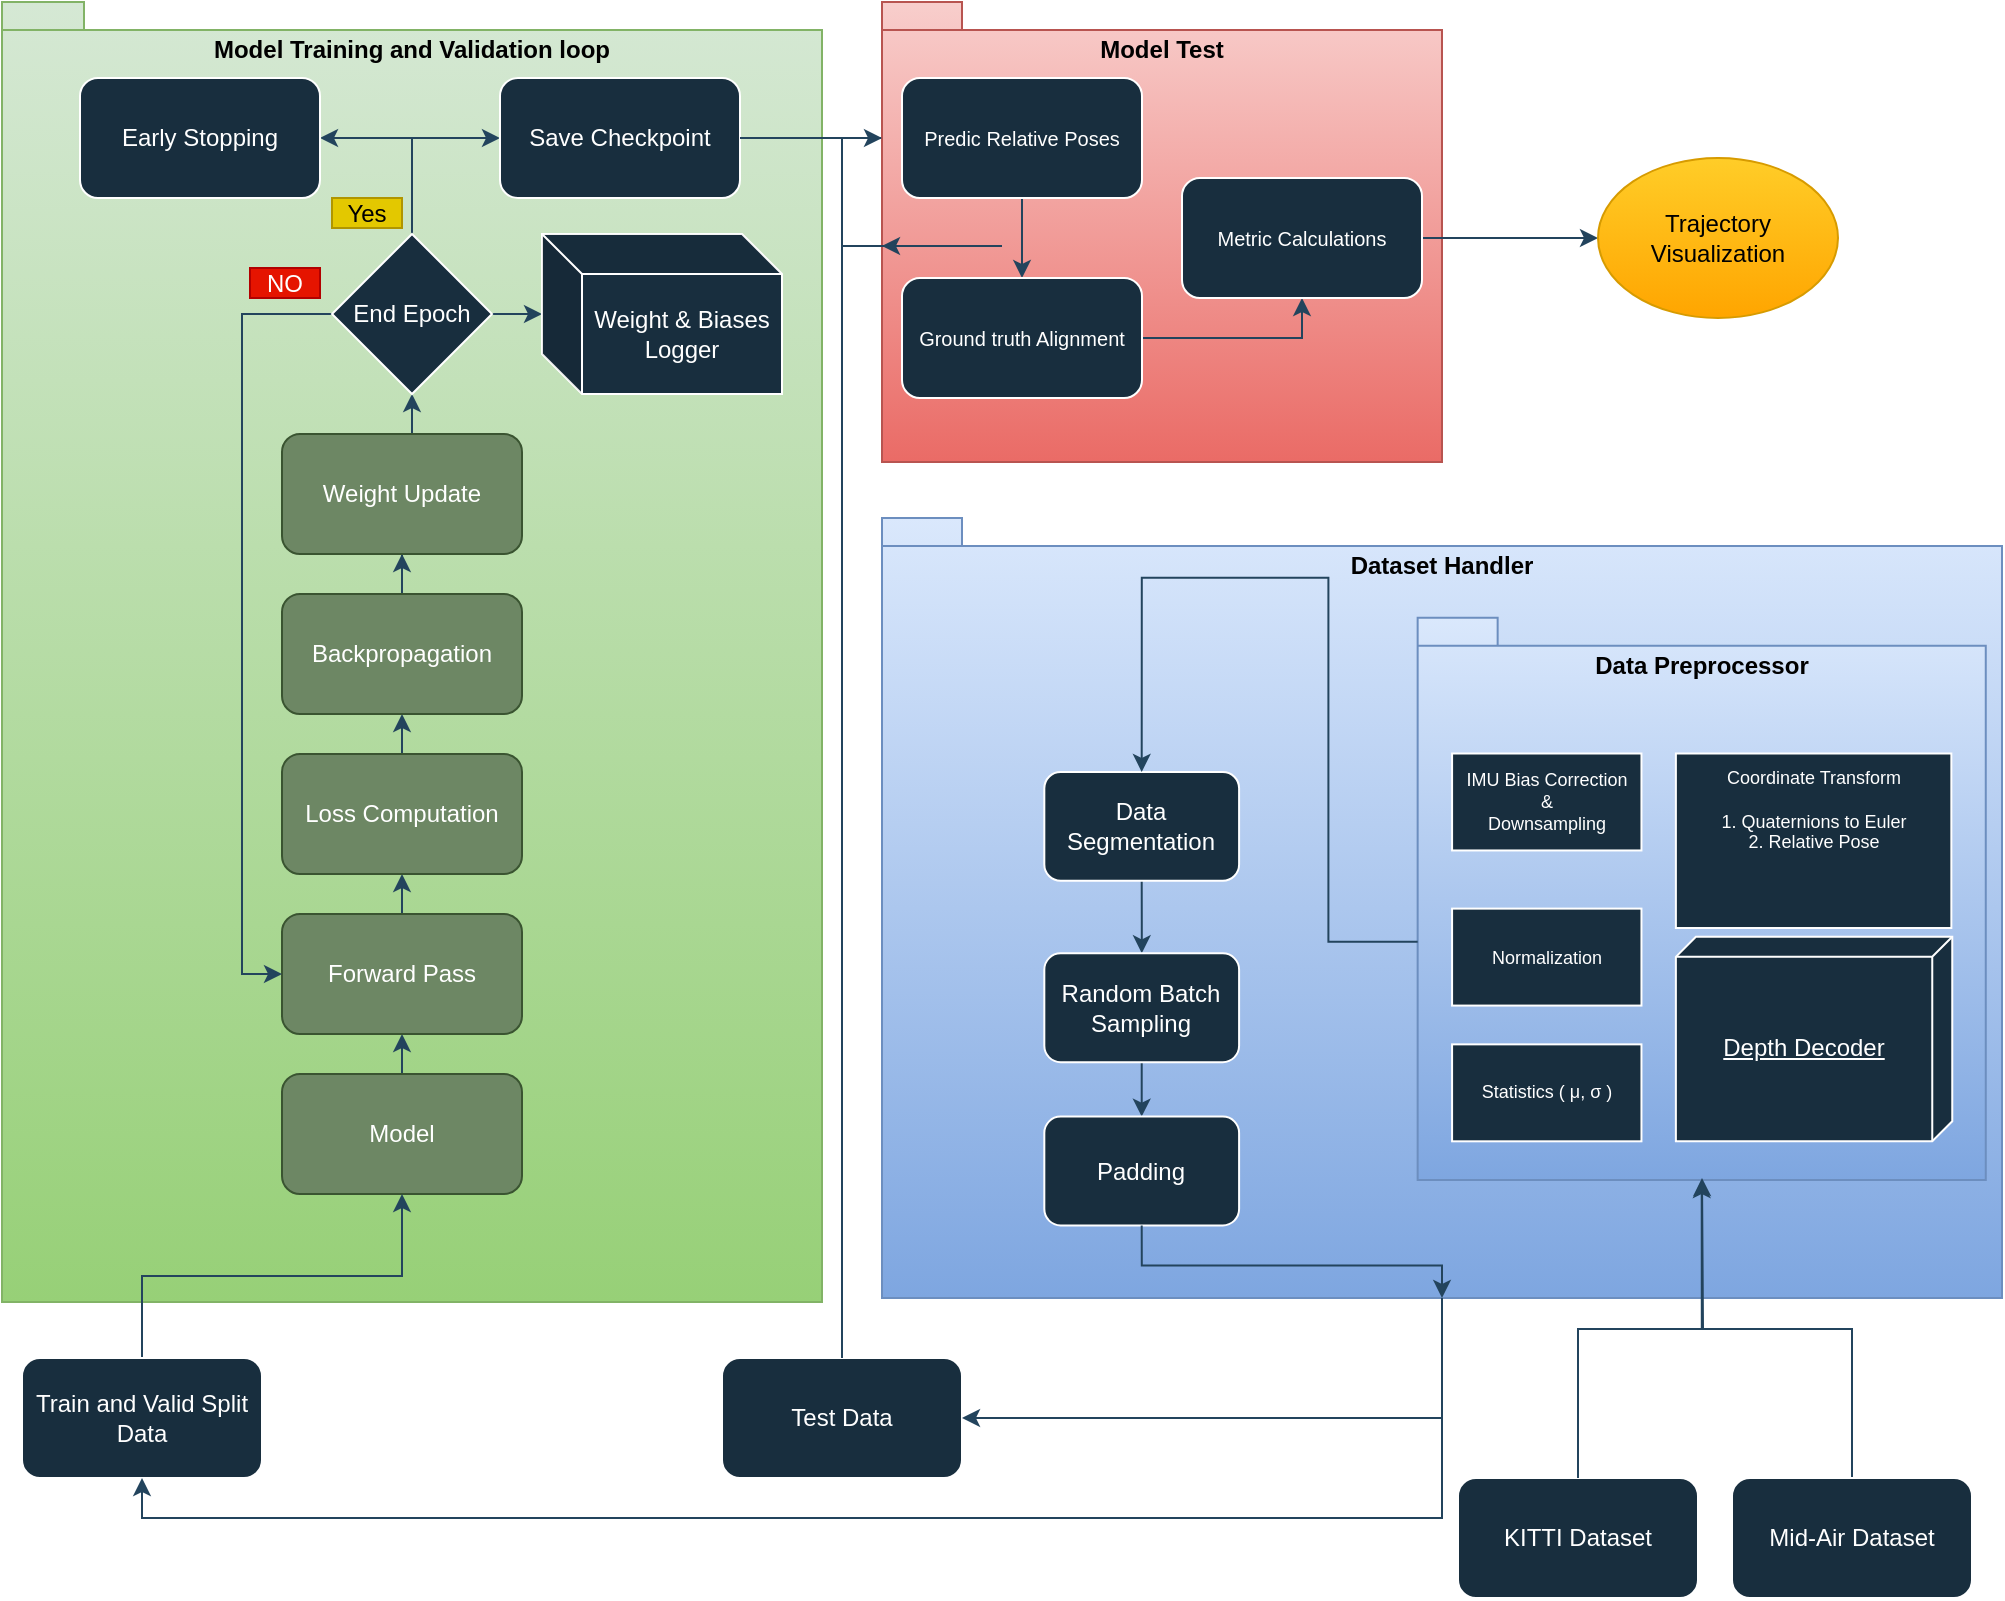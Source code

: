 <mxfile version="27.0.4">
  <diagram name="Page-1" id="cb0I5y7FxljxH4ByXgm0">
    <mxGraphModel dx="1426" dy="824" grid="1" gridSize="10" guides="1" tooltips="1" connect="1" arrows="1" fold="1" page="1" pageScale="1" pageWidth="1100" pageHeight="850" math="0" shadow="0">
      <root>
        <mxCell id="0" />
        <mxCell id="1" parent="0" />
        <mxCell id="O2Zdhxr6QXAhQVbzM1EF-78" value="" style="group" vertex="1" connectable="0" parent="1">
          <mxGeometry x="510" y="300" width="560" height="390" as="geometry" />
        </mxCell>
        <mxCell id="O2Zdhxr6QXAhQVbzM1EF-59" value="Dataset Handler" style="shape=folder;fontStyle=1;spacingTop=10;tabWidth=40;tabHeight=14;tabPosition=left;html=1;whiteSpace=wrap;strokeColor=#6c8ebf;fillColor=#dae8fc;verticalAlign=top;gradientColor=#7ea6e0;" vertex="1" parent="O2Zdhxr6QXAhQVbzM1EF-78">
          <mxGeometry width="560" height="390" as="geometry" />
        </mxCell>
        <mxCell id="O2Zdhxr6QXAhQVbzM1EF-58" value="" style="group" vertex="1" connectable="0" parent="O2Zdhxr6QXAhQVbzM1EF-78">
          <mxGeometry x="267.826" y="49.884" width="284.058" height="281.163" as="geometry" />
        </mxCell>
        <mxCell id="O2Zdhxr6QXAhQVbzM1EF-52" value="Data Preprocessor" style="shape=folder;fontStyle=1;spacingTop=10;tabWidth=40;tabHeight=14;tabPosition=left;html=1;whiteSpace=wrap;strokeColor=#6c8ebf;fillColor=#dae8fc;labelPosition=center;verticalLabelPosition=middle;align=center;verticalAlign=top;gradientColor=#7ea6e0;" vertex="1" parent="O2Zdhxr6QXAhQVbzM1EF-58">
          <mxGeometry width="284.058" height="281.163" as="geometry" />
        </mxCell>
        <mxCell id="O2Zdhxr6QXAhQVbzM1EF-53" value="IMU Bias Correction&lt;div&gt;&amp;amp;&lt;/div&gt;&lt;div&gt;Downsampling&lt;/div&gt;" style="html=1;whiteSpace=wrap;strokeColor=#FFFFFF;fontColor=#FFFFFF;fillColor=#182E3E;fontSize=9;" vertex="1" parent="O2Zdhxr6QXAhQVbzM1EF-58">
          <mxGeometry x="17.216" y="67.867" width="94.686" height="48.476" as="geometry" />
        </mxCell>
        <mxCell id="O2Zdhxr6QXAhQVbzM1EF-54" value="Normalization" style="html=1;whiteSpace=wrap;strokeColor=#FFFFFF;fontColor=#FFFFFF;fillColor=#182E3E;fontSize=9;" vertex="1" parent="O2Zdhxr6QXAhQVbzM1EF-58">
          <mxGeometry x="17.216" y="145.429" width="94.686" height="48.476" as="geometry" />
        </mxCell>
        <mxCell id="O2Zdhxr6QXAhQVbzM1EF-55" value="Statistics ( μ, σ )" style="html=1;whiteSpace=wrap;strokeColor=#FFFFFF;fontColor=#FFFFFF;fillColor=#182E3E;fontSize=9;" vertex="1" parent="O2Zdhxr6QXAhQVbzM1EF-58">
          <mxGeometry x="17.216" y="213.296" width="94.686" height="48.476" as="geometry" />
        </mxCell>
        <mxCell id="O2Zdhxr6QXAhQVbzM1EF-56" value="Coordinate Transform&lt;div&gt;&lt;br&gt;&lt;/div&gt;&lt;div&gt;1. Quaternions to Euler&lt;/div&gt;&lt;div&gt;2. Relative Pose&lt;/div&gt;" style="html=1;whiteSpace=wrap;strokeColor=#FFFFFF;fontColor=#FFFFFF;fillColor=#182E3E;verticalAlign=top;align=center;fontSize=9;" vertex="1" parent="O2Zdhxr6QXAhQVbzM1EF-58">
          <mxGeometry x="129.117" y="67.865" width="137.725" height="87.257" as="geometry" />
        </mxCell>
        <mxCell id="O2Zdhxr6QXAhQVbzM1EF-60" value="Depth Decoder" style="verticalAlign=middle;align=center;spacingTop=8;spacingLeft=2;spacingRight=12;shape=cube;size=10;direction=south;fontStyle=4;html=1;whiteSpace=wrap;strokeColor=#FFFFFF;fontColor=#FFFFFF;fillColor=#182E3E;" vertex="1" parent="O2Zdhxr6QXAhQVbzM1EF-58">
          <mxGeometry x="129.116" y="159.53" width="138.19" height="102.241" as="geometry" />
        </mxCell>
        <mxCell id="O2Zdhxr6QXAhQVbzM1EF-75" style="edgeStyle=orthogonalEdgeStyle;rounded=0;orthogonalLoop=1;jettySize=auto;html=1;exitX=0.5;exitY=1;exitDx=0;exitDy=0;strokeColor=#23445D;" edge="1" parent="O2Zdhxr6QXAhQVbzM1EF-78" source="O2Zdhxr6QXAhQVbzM1EF-72" target="O2Zdhxr6QXAhQVbzM1EF-73">
          <mxGeometry relative="1" as="geometry" />
        </mxCell>
        <mxCell id="O2Zdhxr6QXAhQVbzM1EF-72" value="Data Segmentation" style="rounded=1;whiteSpace=wrap;html=1;strokeColor=#FFFFFF;fontColor=#FFFFFF;fillColor=#182E3E;" vertex="1" parent="O2Zdhxr6QXAhQVbzM1EF-78">
          <mxGeometry x="81.159" y="126.977" width="97.391" height="54.419" as="geometry" />
        </mxCell>
        <mxCell id="O2Zdhxr6QXAhQVbzM1EF-77" style="edgeStyle=orthogonalEdgeStyle;rounded=0;orthogonalLoop=1;jettySize=auto;html=1;exitX=0.5;exitY=1;exitDx=0;exitDy=0;entryX=0.5;entryY=0;entryDx=0;entryDy=0;strokeColor=#23445D;" edge="1" parent="O2Zdhxr6QXAhQVbzM1EF-78" source="O2Zdhxr6QXAhQVbzM1EF-73" target="O2Zdhxr6QXAhQVbzM1EF-76">
          <mxGeometry relative="1" as="geometry" />
        </mxCell>
        <mxCell id="O2Zdhxr6QXAhQVbzM1EF-73" value="Random Batch Sampling" style="rounded=1;whiteSpace=wrap;html=1;strokeColor=#FFFFFF;fontColor=#FFFFFF;fillColor=#182E3E;" vertex="1" parent="O2Zdhxr6QXAhQVbzM1EF-78">
          <mxGeometry x="81.159" y="217.674" width="97.391" height="54.419" as="geometry" />
        </mxCell>
        <mxCell id="O2Zdhxr6QXAhQVbzM1EF-74" style="edgeStyle=orthogonalEdgeStyle;rounded=0;orthogonalLoop=1;jettySize=auto;html=1;exitX=0;exitY=0;exitDx=0;exitDy=162;exitPerimeter=0;entryX=0.5;entryY=0;entryDx=0;entryDy=0;strokeColor=#23445D;" edge="1" parent="O2Zdhxr6QXAhQVbzM1EF-78" source="O2Zdhxr6QXAhQVbzM1EF-52" target="O2Zdhxr6QXAhQVbzM1EF-72">
          <mxGeometry relative="1" as="geometry" />
        </mxCell>
        <mxCell id="O2Zdhxr6QXAhQVbzM1EF-76" value="Padding" style="rounded=1;whiteSpace=wrap;html=1;strokeColor=#FFFFFF;fontColor=#FFFFFF;fillColor=#182E3E;" vertex="1" parent="O2Zdhxr6QXAhQVbzM1EF-78">
          <mxGeometry x="81.159" y="299.302" width="97.391" height="54.419" as="geometry" />
        </mxCell>
        <mxCell id="O2Zdhxr6QXAhQVbzM1EF-110" style="edgeStyle=orthogonalEdgeStyle;rounded=0;orthogonalLoop=1;jettySize=auto;html=1;exitX=0.5;exitY=1;exitDx=0;exitDy=0;entryX=0.5;entryY=1;entryDx=0;entryDy=0;entryPerimeter=0;strokeColor=#23445D;" edge="1" parent="O2Zdhxr6QXAhQVbzM1EF-78" source="O2Zdhxr6QXAhQVbzM1EF-76" target="O2Zdhxr6QXAhQVbzM1EF-59">
          <mxGeometry relative="1" as="geometry" />
        </mxCell>
        <mxCell id="O2Zdhxr6QXAhQVbzM1EF-89" value="Model Training and Validation loop" style="shape=folder;fontStyle=1;spacingTop=10;tabWidth=40;tabHeight=14;tabPosition=left;html=1;whiteSpace=wrap;strokeColor=#82b366;fillColor=#d5e8d4;verticalAlign=top;gradientColor=#97d077;" vertex="1" parent="1">
          <mxGeometry x="70" y="42" width="410" height="650" as="geometry" />
        </mxCell>
        <mxCell id="O2Zdhxr6QXAhQVbzM1EF-97" style="edgeStyle=orthogonalEdgeStyle;rounded=0;orthogonalLoop=1;jettySize=auto;html=1;exitX=0.5;exitY=0;exitDx=0;exitDy=0;entryX=0.5;entryY=1;entryDx=0;entryDy=0;strokeColor=#23445D;" edge="1" parent="1" source="O2Zdhxr6QXAhQVbzM1EF-91" target="O2Zdhxr6QXAhQVbzM1EF-93">
          <mxGeometry relative="1" as="geometry" />
        </mxCell>
        <mxCell id="O2Zdhxr6QXAhQVbzM1EF-91" value="Model" style="rounded=1;whiteSpace=wrap;html=1;strokeColor=#3A5431;fillColor=#6d8764;fontColor=#ffffff;" vertex="1" parent="1">
          <mxGeometry x="210" y="578" width="120" height="60" as="geometry" />
        </mxCell>
        <mxCell id="O2Zdhxr6QXAhQVbzM1EF-113" style="edgeStyle=orthogonalEdgeStyle;rounded=0;orthogonalLoop=1;jettySize=auto;html=1;exitX=0.5;exitY=0;exitDx=0;exitDy=0;entryX=0.5;entryY=1;entryDx=0;entryDy=0;strokeColor=#23445D;" edge="1" parent="1" source="O2Zdhxr6QXAhQVbzM1EF-93" target="O2Zdhxr6QXAhQVbzM1EF-98">
          <mxGeometry relative="1" as="geometry" />
        </mxCell>
        <mxCell id="O2Zdhxr6QXAhQVbzM1EF-93" value="Forward Pass" style="rounded=1;whiteSpace=wrap;html=1;strokeColor=#3A5431;fillColor=#6d8764;fontColor=#ffffff;" vertex="1" parent="1">
          <mxGeometry x="210" y="498" width="120" height="60" as="geometry" />
        </mxCell>
        <mxCell id="O2Zdhxr6QXAhQVbzM1EF-114" style="edgeStyle=orthogonalEdgeStyle;rounded=0;orthogonalLoop=1;jettySize=auto;html=1;exitX=0.5;exitY=0;exitDx=0;exitDy=0;entryX=0.5;entryY=1;entryDx=0;entryDy=0;strokeColor=#23445D;" edge="1" parent="1" source="O2Zdhxr6QXAhQVbzM1EF-98" target="O2Zdhxr6QXAhQVbzM1EF-100">
          <mxGeometry relative="1" as="geometry" />
        </mxCell>
        <mxCell id="O2Zdhxr6QXAhQVbzM1EF-98" value="Loss Computation" style="rounded=1;whiteSpace=wrap;html=1;strokeColor=#3A5431;fillColor=#6d8764;fontColor=#ffffff;" vertex="1" parent="1">
          <mxGeometry x="210" y="418" width="120" height="60" as="geometry" />
        </mxCell>
        <mxCell id="O2Zdhxr6QXAhQVbzM1EF-115" style="edgeStyle=orthogonalEdgeStyle;rounded=0;orthogonalLoop=1;jettySize=auto;html=1;exitX=0.5;exitY=0;exitDx=0;exitDy=0;strokeColor=#23445D;" edge="1" parent="1" source="O2Zdhxr6QXAhQVbzM1EF-100" target="O2Zdhxr6QXAhQVbzM1EF-101">
          <mxGeometry relative="1" as="geometry" />
        </mxCell>
        <mxCell id="O2Zdhxr6QXAhQVbzM1EF-100" value="Backpropagation" style="rounded=1;whiteSpace=wrap;html=1;strokeColor=#3A5431;fillColor=#6d8764;fontColor=#ffffff;" vertex="1" parent="1">
          <mxGeometry x="210" y="338" width="120" height="60" as="geometry" />
        </mxCell>
        <mxCell id="O2Zdhxr6QXAhQVbzM1EF-116" style="edgeStyle=orthogonalEdgeStyle;rounded=0;orthogonalLoop=1;jettySize=auto;html=1;exitX=0.5;exitY=0;exitDx=0;exitDy=0;entryX=0.5;entryY=1;entryDx=0;entryDy=0;strokeColor=#23445D;" edge="1" parent="1" source="O2Zdhxr6QXAhQVbzM1EF-101" target="O2Zdhxr6QXAhQVbzM1EF-102">
          <mxGeometry relative="1" as="geometry" />
        </mxCell>
        <mxCell id="O2Zdhxr6QXAhQVbzM1EF-101" value="Weight Update" style="rounded=1;whiteSpace=wrap;html=1;strokeColor=#3A5431;fillColor=#6d8764;fontColor=#ffffff;" vertex="1" parent="1">
          <mxGeometry x="210" y="258" width="120" height="60" as="geometry" />
        </mxCell>
        <mxCell id="O2Zdhxr6QXAhQVbzM1EF-104" style="edgeStyle=orthogonalEdgeStyle;rounded=0;orthogonalLoop=1;jettySize=auto;html=1;exitX=0;exitY=0.5;exitDx=0;exitDy=0;entryX=0;entryY=0.5;entryDx=0;entryDy=0;strokeColor=#23445D;" edge="1" parent="1" source="O2Zdhxr6QXAhQVbzM1EF-102" target="O2Zdhxr6QXAhQVbzM1EF-93">
          <mxGeometry relative="1" as="geometry" />
        </mxCell>
        <mxCell id="O2Zdhxr6QXAhQVbzM1EF-117" style="edgeStyle=orthogonalEdgeStyle;rounded=0;orthogonalLoop=1;jettySize=auto;html=1;exitX=0.5;exitY=0;exitDx=0;exitDy=0;entryX=1;entryY=0.5;entryDx=0;entryDy=0;strokeColor=#23445D;" edge="1" parent="1" source="O2Zdhxr6QXAhQVbzM1EF-102" target="O2Zdhxr6QXAhQVbzM1EF-106">
          <mxGeometry relative="1" as="geometry" />
        </mxCell>
        <mxCell id="O2Zdhxr6QXAhQVbzM1EF-118" style="edgeStyle=orthogonalEdgeStyle;rounded=0;orthogonalLoop=1;jettySize=auto;html=1;exitX=0.5;exitY=0;exitDx=0;exitDy=0;entryX=0;entryY=0.5;entryDx=0;entryDy=0;strokeColor=#23445D;" edge="1" parent="1" source="O2Zdhxr6QXAhQVbzM1EF-102" target="O2Zdhxr6QXAhQVbzM1EF-107">
          <mxGeometry relative="1" as="geometry" />
        </mxCell>
        <mxCell id="O2Zdhxr6QXAhQVbzM1EF-125" style="edgeStyle=orthogonalEdgeStyle;rounded=0;orthogonalLoop=1;jettySize=auto;html=1;exitX=1;exitY=0.5;exitDx=0;exitDy=0;strokeColor=#23445D;" edge="1" parent="1" source="O2Zdhxr6QXAhQVbzM1EF-102" target="O2Zdhxr6QXAhQVbzM1EF-124">
          <mxGeometry relative="1" as="geometry" />
        </mxCell>
        <mxCell id="O2Zdhxr6QXAhQVbzM1EF-102" value="End Epoch" style="rhombus;whiteSpace=wrap;html=1;strokeColor=#FFFFFF;fontColor=#FFFFFF;fillColor=#182E3E;" vertex="1" parent="1">
          <mxGeometry x="235" y="158" width="80" height="80" as="geometry" />
        </mxCell>
        <mxCell id="O2Zdhxr6QXAhQVbzM1EF-105" value="&lt;font&gt;NO&lt;/font&gt;" style="text;html=1;align=center;verticalAlign=middle;whiteSpace=wrap;rounded=0;fontColor=#ffffff;fillColor=#e51400;strokeColor=#B20000;" vertex="1" parent="1">
          <mxGeometry x="194" y="175" width="35" height="15" as="geometry" />
        </mxCell>
        <mxCell id="O2Zdhxr6QXAhQVbzM1EF-106" value="Early Stopping" style="rounded=1;whiteSpace=wrap;html=1;strokeColor=#FFFFFF;fontColor=#FFFFFF;fillColor=#182E3E;" vertex="1" parent="1">
          <mxGeometry x="109" y="80" width="120" height="60" as="geometry" />
        </mxCell>
        <mxCell id="O2Zdhxr6QXAhQVbzM1EF-107" value="Save Checkpoint" style="rounded=1;whiteSpace=wrap;html=1;strokeColor=#FFFFFF;fontColor=#FFFFFF;fillColor=#182E3E;" vertex="1" parent="1">
          <mxGeometry x="319" y="80" width="120" height="60" as="geometry" />
        </mxCell>
        <mxCell id="O2Zdhxr6QXAhQVbzM1EF-122" style="edgeStyle=orthogonalEdgeStyle;rounded=0;orthogonalLoop=1;jettySize=auto;html=1;exitX=0.5;exitY=0;exitDx=0;exitDy=0;strokeColor=#23445D;" edge="1" parent="1" source="O2Zdhxr6QXAhQVbzM1EF-119">
          <mxGeometry relative="1" as="geometry">
            <mxPoint x="920" y="630" as="targetPoint" />
          </mxGeometry>
        </mxCell>
        <mxCell id="O2Zdhxr6QXAhQVbzM1EF-119" value="Mid-Air Dataset" style="rounded=1;whiteSpace=wrap;html=1;strokeColor=#FFFFFF;fontColor=#FFFFFF;fillColor=#182E3E;" vertex="1" parent="1">
          <mxGeometry x="935" y="780" width="120" height="60" as="geometry" />
        </mxCell>
        <mxCell id="O2Zdhxr6QXAhQVbzM1EF-120" value="KITTI Dataset" style="rounded=1;whiteSpace=wrap;html=1;strokeColor=#FFFFFF;fontColor=#FFFFFF;fillColor=#182E3E;" vertex="1" parent="1">
          <mxGeometry x="798" y="780" width="120" height="60" as="geometry" />
        </mxCell>
        <mxCell id="O2Zdhxr6QXAhQVbzM1EF-121" style="edgeStyle=orthogonalEdgeStyle;rounded=0;orthogonalLoop=1;jettySize=auto;html=1;exitX=0.5;exitY=0;exitDx=0;exitDy=0;entryX=0.5;entryY=1;entryDx=0;entryDy=0;entryPerimeter=0;strokeColor=#23445D;" edge="1" parent="1" source="O2Zdhxr6QXAhQVbzM1EF-120" target="O2Zdhxr6QXAhQVbzM1EF-52">
          <mxGeometry relative="1" as="geometry" />
        </mxCell>
        <mxCell id="O2Zdhxr6QXAhQVbzM1EF-144" style="edgeStyle=orthogonalEdgeStyle;rounded=0;orthogonalLoop=1;jettySize=auto;html=1;exitX=0;exitY=0;exitDx=0;exitDy=122;exitPerimeter=0;entryX=0;entryY=0.5;entryDx=0;entryDy=0;strokeColor=#23445D;" edge="1" parent="1" source="O2Zdhxr6QXAhQVbzM1EF-123" target="O2Zdhxr6QXAhQVbzM1EF-136">
          <mxGeometry relative="1" as="geometry" />
        </mxCell>
        <mxCell id="O2Zdhxr6QXAhQVbzM1EF-123" value="Model Test" style="shape=folder;fontStyle=1;spacingTop=10;tabWidth=40;tabHeight=14;tabPosition=left;html=1;whiteSpace=wrap;strokeColor=#b85450;fillColor=#f8cecc;gradientColor=#ea6b66;verticalAlign=top;" vertex="1" parent="1">
          <mxGeometry x="510" y="42" width="280" height="230" as="geometry" />
        </mxCell>
        <mxCell id="O2Zdhxr6QXAhQVbzM1EF-124" value="Weight &amp;amp; Biases Logger" style="shape=cube;whiteSpace=wrap;html=1;boundedLbl=1;backgroundOutline=1;darkOpacity=0.05;darkOpacity2=0.1;strokeColor=#FFFFFF;fontColor=#FFFFFF;fillColor=#182E3E;" vertex="1" parent="1">
          <mxGeometry x="340" y="158" width="120" height="80" as="geometry" />
        </mxCell>
        <mxCell id="O2Zdhxr6QXAhQVbzM1EF-126" value="&lt;font&gt;Yes&lt;/font&gt;" style="text;html=1;align=center;verticalAlign=middle;whiteSpace=wrap;rounded=0;fontColor=light-dark(#000000,#000000);fillColor=light-dark(#E3C800,#FFFF33);strokeColor=#B09500;" vertex="1" parent="1">
          <mxGeometry x="235" y="140" width="35" height="15" as="geometry" />
        </mxCell>
        <mxCell id="O2Zdhxr6QXAhQVbzM1EF-134" style="edgeStyle=orthogonalEdgeStyle;rounded=0;orthogonalLoop=1;jettySize=auto;html=1;exitX=0.5;exitY=0;exitDx=0;exitDy=0;entryX=0.5;entryY=1;entryDx=0;entryDy=0;strokeColor=#23445D;" edge="1" parent="1" source="O2Zdhxr6QXAhQVbzM1EF-129" target="O2Zdhxr6QXAhQVbzM1EF-91">
          <mxGeometry relative="1" as="geometry" />
        </mxCell>
        <mxCell id="O2Zdhxr6QXAhQVbzM1EF-129" value="Train and Valid Split Data" style="rounded=1;whiteSpace=wrap;html=1;strokeColor=#FFFFFF;fontColor=#FFFFFF;fillColor=#182E3E;" vertex="1" parent="1">
          <mxGeometry x="80" y="720" width="120" height="60" as="geometry" />
        </mxCell>
        <mxCell id="O2Zdhxr6QXAhQVbzM1EF-130" value="Test Data" style="rounded=1;whiteSpace=wrap;html=1;strokeColor=#FFFFFF;fontColor=#FFFFFF;fillColor=#182E3E;" vertex="1" parent="1">
          <mxGeometry x="430" y="720" width="120" height="60" as="geometry" />
        </mxCell>
        <mxCell id="O2Zdhxr6QXAhQVbzM1EF-132" style="edgeStyle=orthogonalEdgeStyle;rounded=0;orthogonalLoop=1;jettySize=auto;html=1;exitX=0.5;exitY=1;exitDx=0;exitDy=0;exitPerimeter=0;entryX=1;entryY=0.5;entryDx=0;entryDy=0;strokeColor=#23445D;" edge="1" parent="1" source="O2Zdhxr6QXAhQVbzM1EF-59" target="O2Zdhxr6QXAhQVbzM1EF-130">
          <mxGeometry relative="1" as="geometry" />
        </mxCell>
        <mxCell id="O2Zdhxr6QXAhQVbzM1EF-133" style="edgeStyle=orthogonalEdgeStyle;rounded=0;orthogonalLoop=1;jettySize=auto;html=1;exitX=0.5;exitY=1;exitDx=0;exitDy=0;exitPerimeter=0;entryX=0.5;entryY=1;entryDx=0;entryDy=0;strokeColor=#23445D;" edge="1" parent="1" source="O2Zdhxr6QXAhQVbzM1EF-59" target="O2Zdhxr6QXAhQVbzM1EF-129">
          <mxGeometry relative="1" as="geometry" />
        </mxCell>
        <mxCell id="O2Zdhxr6QXAhQVbzM1EF-135" style="edgeStyle=orthogonalEdgeStyle;rounded=0;orthogonalLoop=1;jettySize=auto;html=1;exitX=1;exitY=0.5;exitDx=0;exitDy=0;entryX=0;entryY=0;entryDx=0;entryDy=68;entryPerimeter=0;strokeColor=#23445D;" edge="1" parent="1" source="O2Zdhxr6QXAhQVbzM1EF-107" target="O2Zdhxr6QXAhQVbzM1EF-123">
          <mxGeometry relative="1" as="geometry" />
        </mxCell>
        <mxCell id="O2Zdhxr6QXAhQVbzM1EF-143" style="edgeStyle=orthogonalEdgeStyle;rounded=0;orthogonalLoop=1;jettySize=auto;html=1;exitX=0.5;exitY=1;exitDx=0;exitDy=0;entryX=0.5;entryY=0;entryDx=0;entryDy=0;strokeColor=#23445D;" edge="1" parent="1" source="O2Zdhxr6QXAhQVbzM1EF-136" target="O2Zdhxr6QXAhQVbzM1EF-137">
          <mxGeometry relative="1" as="geometry" />
        </mxCell>
        <mxCell id="O2Zdhxr6QXAhQVbzM1EF-136" value="Predic Relative Poses" style="rounded=1;whiteSpace=wrap;html=1;strokeColor=#FFFFFF;fontColor=#FFFFFF;fillColor=#182E3E;fontSize=10;" vertex="1" parent="1">
          <mxGeometry x="520" y="80" width="120" height="60" as="geometry" />
        </mxCell>
        <mxCell id="O2Zdhxr6QXAhQVbzM1EF-145" style="edgeStyle=orthogonalEdgeStyle;rounded=0;orthogonalLoop=1;jettySize=auto;html=1;exitX=1;exitY=0.5;exitDx=0;exitDy=0;entryX=0.5;entryY=1;entryDx=0;entryDy=0;strokeColor=#23445D;" edge="1" parent="1" source="O2Zdhxr6QXAhQVbzM1EF-137" target="O2Zdhxr6QXAhQVbzM1EF-138">
          <mxGeometry relative="1" as="geometry" />
        </mxCell>
        <mxCell id="O2Zdhxr6QXAhQVbzM1EF-137" value="Ground truth Alignment" style="rounded=1;whiteSpace=wrap;html=1;strokeColor=#FFFFFF;fontColor=#FFFFFF;fillColor=#182E3E;fontSize=10;" vertex="1" parent="1">
          <mxGeometry x="520" y="180" width="120" height="60" as="geometry" />
        </mxCell>
        <mxCell id="O2Zdhxr6QXAhQVbzM1EF-147" style="edgeStyle=orthogonalEdgeStyle;rounded=0;orthogonalLoop=1;jettySize=auto;html=1;exitX=1;exitY=0.5;exitDx=0;exitDy=0;strokeColor=#23445D;" edge="1" parent="1" source="O2Zdhxr6QXAhQVbzM1EF-138" target="O2Zdhxr6QXAhQVbzM1EF-139">
          <mxGeometry relative="1" as="geometry" />
        </mxCell>
        <mxCell id="O2Zdhxr6QXAhQVbzM1EF-138" value="Metric Calculations" style="rounded=1;whiteSpace=wrap;html=1;strokeColor=#FFFFFF;fontColor=#FFFFFF;fillColor=#182E3E;fontSize=10;" vertex="1" parent="1">
          <mxGeometry x="660" y="130" width="120" height="60" as="geometry" />
        </mxCell>
        <mxCell id="O2Zdhxr6QXAhQVbzM1EF-139" value="Trajectory Visualization" style="ellipse;whiteSpace=wrap;html=1;strokeColor=#d79b00;fillColor=#ffcd28;gradientColor=#ffa500;" vertex="1" parent="1">
          <mxGeometry x="868" y="120" width="120" height="80" as="geometry" />
        </mxCell>
        <mxCell id="O2Zdhxr6QXAhQVbzM1EF-142" style="edgeStyle=orthogonalEdgeStyle;rounded=0;orthogonalLoop=1;jettySize=auto;html=1;exitX=0.5;exitY=0;exitDx=0;exitDy=0;entryX=0;entryY=0;entryDx=0;entryDy=122;entryPerimeter=0;strokeColor=#23445D;" edge="1" parent="1" source="O2Zdhxr6QXAhQVbzM1EF-130" target="O2Zdhxr6QXAhQVbzM1EF-123">
          <mxGeometry relative="1" as="geometry" />
        </mxCell>
      </root>
    </mxGraphModel>
  </diagram>
</mxfile>
